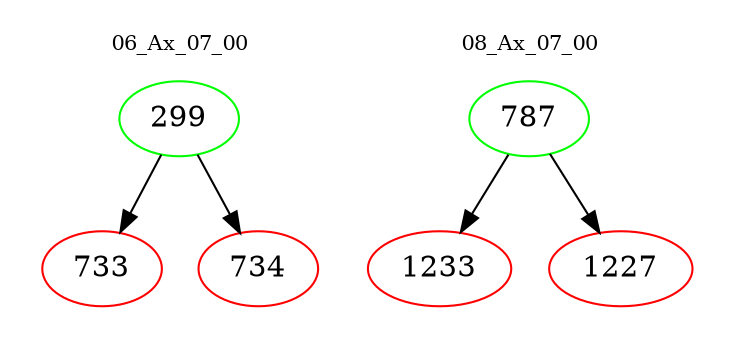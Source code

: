 digraph{
subgraph cluster_0 {
color = white
label = "06_Ax_07_00";
fontsize=10;
T0_299 [label="299", color="green"]
T0_299 -> T0_733 [color="black"]
T0_733 [label="733", color="red"]
T0_299 -> T0_734 [color="black"]
T0_734 [label="734", color="red"]
}
subgraph cluster_1 {
color = white
label = "08_Ax_07_00";
fontsize=10;
T1_787 [label="787", color="green"]
T1_787 -> T1_1233 [color="black"]
T1_1233 [label="1233", color="red"]
T1_787 -> T1_1227 [color="black"]
T1_1227 [label="1227", color="red"]
}
}
